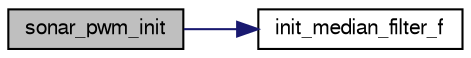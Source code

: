 digraph "sonar_pwm_init"
{
  edge [fontname="FreeSans",fontsize="10",labelfontname="FreeSans",labelfontsize="10"];
  node [fontname="FreeSans",fontsize="10",shape=record];
  rankdir="LR";
  Node1 [label="sonar_pwm_init",height=0.2,width=0.4,color="black", fillcolor="grey75", style="filled", fontcolor="black"];
  Node1 -> Node2 [color="midnightblue",fontsize="10",style="solid",fontname="FreeSans"];
  Node2 [label="init_median_filter_f",height=0.2,width=0.4,color="black", fillcolor="white", style="filled",URL="$median__filter_8h.html#a96f8e995febe47e892b65f0e6ea0bf3c"];
}
